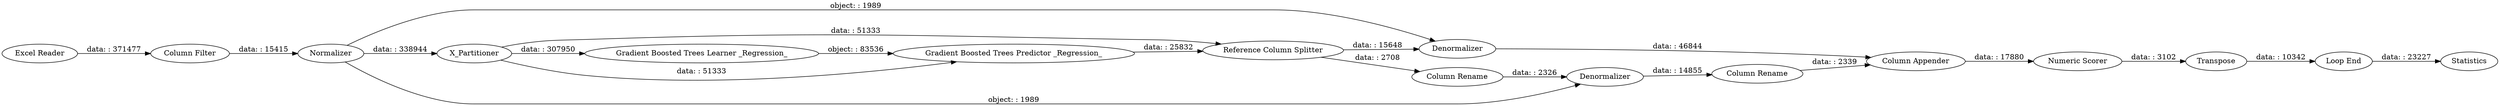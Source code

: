 digraph {
	"83242591329518919_23" [label="Column Filter"]
	"83242591329518919_27" [label="Reference Column Splitter"]
	"83242591329518919_33" [label="Numeric Scorer"]
	"83242591329518919_83" [label="Gradient Boosted Trees Predictor _Regression_"]
	"83242591329518919_81" [label=X_Partitioner]
	"83242591329518919_26" [label=Normalizer]
	"83242591329518919_31" [label="Column Rename"]
	"83242591329518919_80" [label=Statistics]
	"83242591329518919_32" [label="Column Appender"]
	"83242591329518919_59" [label=Transpose]
	"83242591329518919_34" [label="Excel Reader"]
	"83242591329518919_29" [label=Denormalizer]
	"83242591329518919_28" [label=Denormalizer]
	"83242591329518919_30" [label="Column Rename"]
	"83242591329518919_82" [label="Gradient Boosted Trees Learner _Regression_"]
	"83242591329518919_72" [label="Loop End"]
	"83242591329518919_27" -> "83242591329518919_28" [label="data: : 15648"]
	"83242591329518919_31" -> "83242591329518919_32" [label="data: : 2339"]
	"83242591329518919_33" -> "83242591329518919_59" [label="data: : 3102"]
	"83242591329518919_26" -> "83242591329518919_28" [label="object: : 1989"]
	"83242591329518919_30" -> "83242591329518919_29" [label="data: : 2326"]
	"83242591329518919_27" -> "83242591329518919_30" [label="data: : 2708"]
	"83242591329518919_83" -> "83242591329518919_27" [label="data: : 25832"]
	"83242591329518919_28" -> "83242591329518919_32" [label="data: : 46844"]
	"83242591329518919_32" -> "83242591329518919_33" [label="data: : 17880"]
	"83242591329518919_26" -> "83242591329518919_81" [label="data: : 338944"]
	"83242591329518919_29" -> "83242591329518919_31" [label="data: : 14855"]
	"83242591329518919_82" -> "83242591329518919_83" [label="object: : 83536"]
	"83242591329518919_81" -> "83242591329518919_83" [label="data: : 51333"]
	"83242591329518919_81" -> "83242591329518919_27" [label="data: : 51333"]
	"83242591329518919_72" -> "83242591329518919_80" [label="data: : 23227"]
	"83242591329518919_23" -> "83242591329518919_26" [label="data: : 15415"]
	"83242591329518919_81" -> "83242591329518919_82" [label="data: : 307950"]
	"83242591329518919_59" -> "83242591329518919_72" [label="data: : 10342"]
	"83242591329518919_34" -> "83242591329518919_23" [label="data: : 371477"]
	"83242591329518919_26" -> "83242591329518919_29" [label="object: : 1989"]
	rankdir=LR
}
